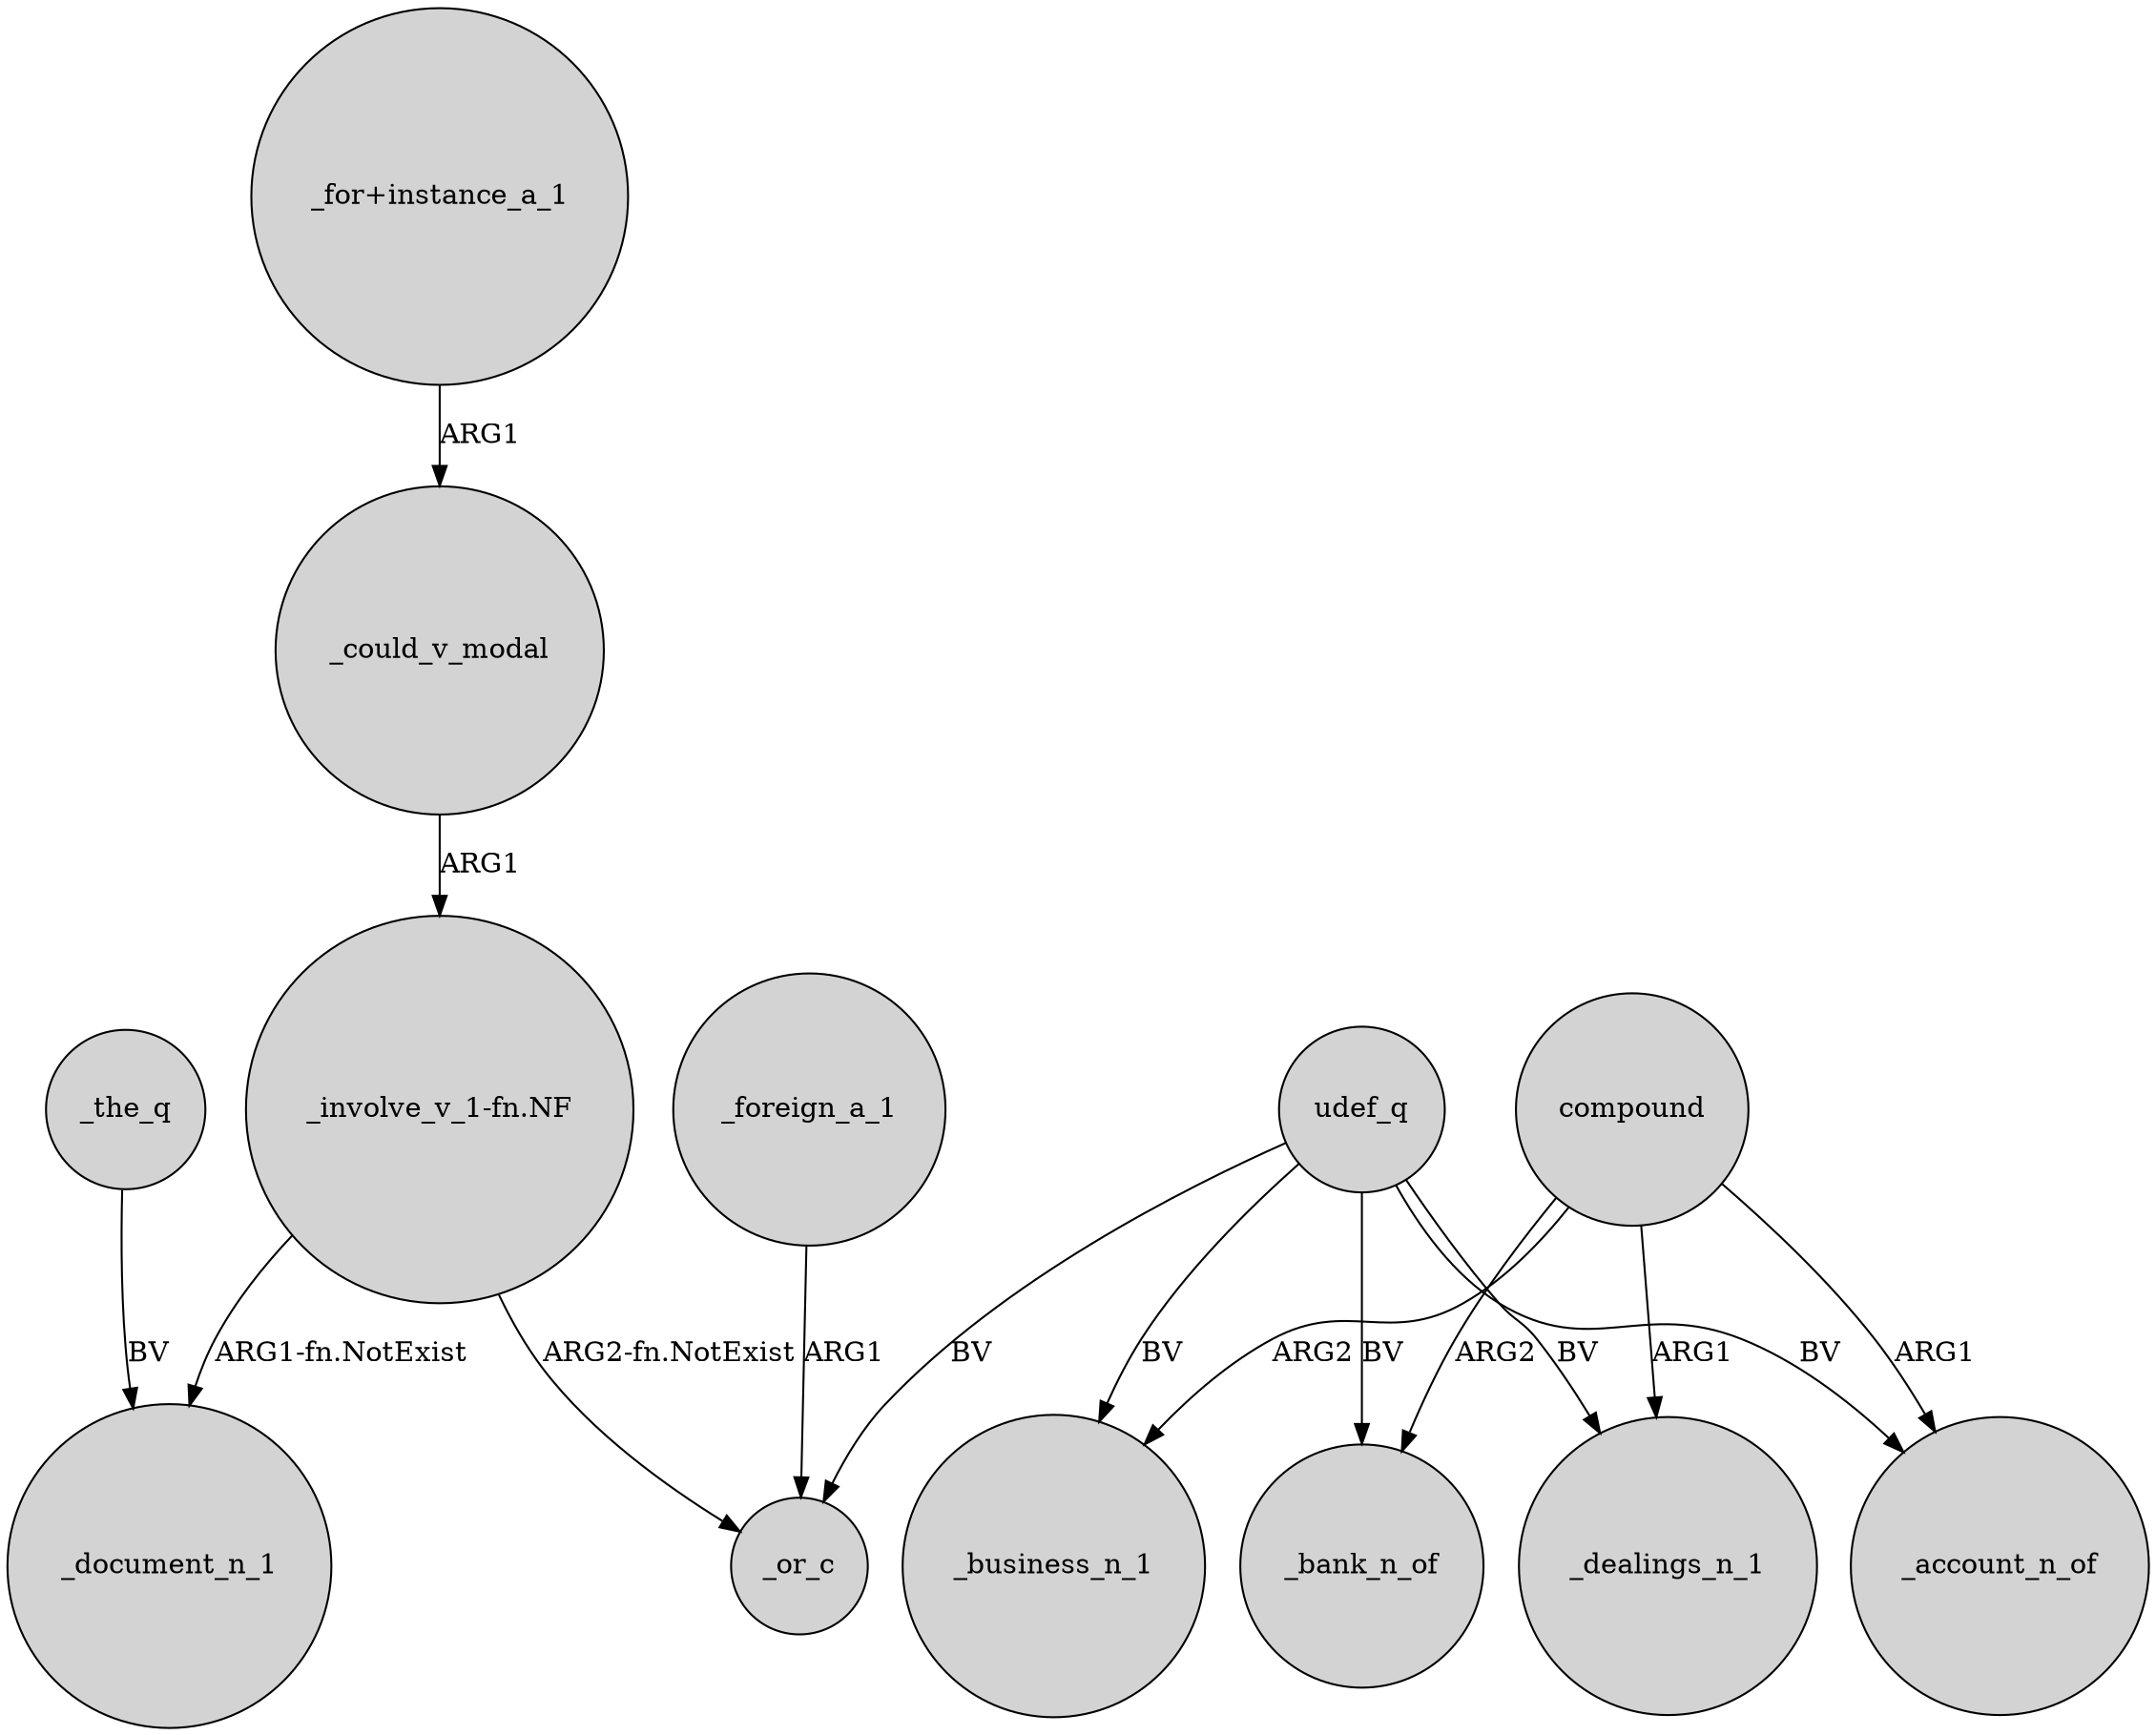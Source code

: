 digraph {
	node [shape=circle style=filled]
	_could_v_modal -> "_involve_v_1-fn.NF" [label=ARG1]
	"_for+instance_a_1" -> _could_v_modal [label=ARG1]
	_the_q -> _document_n_1 [label=BV]
	udef_q -> _business_n_1 [label=BV]
	compound -> _bank_n_of [label=ARG2]
	"_involve_v_1-fn.NF" -> _document_n_1 [label="ARG1-fn.NotExist"]
	udef_q -> _or_c [label=BV]
	udef_q -> _dealings_n_1 [label=BV]
	compound -> _account_n_of [label=ARG1]
	"_involve_v_1-fn.NF" -> _or_c [label="ARG2-fn.NotExist"]
	udef_q -> _account_n_of [label=BV]
	compound -> _business_n_1 [label=ARG2]
	udef_q -> _bank_n_of [label=BV]
	_foreign_a_1 -> _or_c [label=ARG1]
	compound -> _dealings_n_1 [label=ARG1]
}
